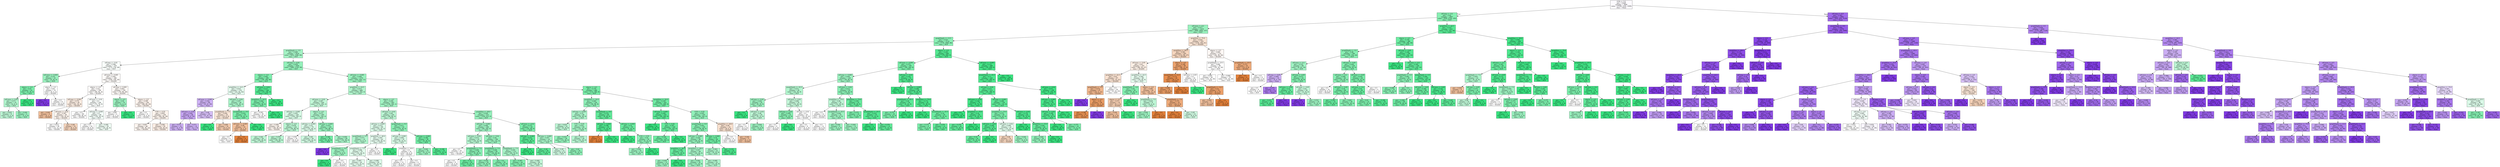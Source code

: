 digraph Tree {
node [shape=box, style="filled", color="black"] ;
0 [label="CCR <= 5.5\ngini = 0.628\nsamples = 7849\nvalue = [1358, 3182, 3309]\nclass = None", fillcolor="#fcfafe"] ;
1 [label="sdComp <= 0.2\ngini = 0.44\nsamples = 3867\nvalue = [956, 2726, 185]\nclass = DCP", fillcolor="#87efb2"] ;
0 -> 1 [labeldistance=2.5, labelangle=45, headlabel="True"] ;
2 [label="sdComm <= 0.2\ngini = 0.477\nsamples = 3035\nvalue = [884, 2004, 147]\nclass = DCP", fillcolor="#98f1bd"] ;
1 -> 2 ;
3 [label="graphDepth <= 13.5\ngini = 0.437\nsamples = 2716\nvalue = [730, 1900, 86]\nclass = DCP", fillcolor="#8af0b5"] ;
2 -> 3 ;
4 [label="graphDepth <= 3.5\ngini = 0.489\nsamples = 2034\nvalue = [652, 1296, 86]\nclass = DCP", fillcolor="#a3f3c4"] ;
3 -> 4 ;
5 [label="sdComp <= 0.02\ngini = 0.566\nsamples = 378\nvalue = [172, 178, 28]\nclass = DCP", fillcolor="#f9fefb"] ;
4 -> 5 ;
6 [label="sdComm <= 0.065\ngini = 0.531\nsamples = 32\nvalue = [8, 20, 4]\nclass = DCP", fillcolor="#9cf2c0"] ;
5 -> 6 ;
7 [label="nbproc <= 4.5\ngini = 0.43\nsamples = 22\nvalue = [4, 16, 2]\nclass = DCP", fillcolor="#7beeab"] ;
6 -> 7 ;
8 [label="sdComm <= 0.02\ngini = 0.571\nsamples = 14\nvalue = [4, 8, 2]\nclass = DCP", fillcolor="#b0f5cd"] ;
7 -> 8 ;
9 [label="gini = 0.625\nsamples = 8\nvalue = [2, 4, 2]\nclass = DCP", fillcolor="#bdf6d5"] ;
8 -> 9 ;
10 [label="gini = 0.444\nsamples = 6\nvalue = [2, 4, 0]\nclass = DCP", fillcolor="#9cf2c0"] ;
8 -> 10 ;
11 [label="gini = 0.0\nsamples = 8\nvalue = [0, 8, 0]\nclass = DCP", fillcolor="#39e581"] ;
7 -> 11 ;
12 [label="nbproc <= 4.5\ngini = 0.64\nsamples = 10\nvalue = [4, 4, 2]\nclass = DLS/DC", fillcolor="#ffffff"] ;
6 -> 12 ;
13 [label="gini = 0.0\nsamples = 2\nvalue = [0, 0, 2]\nclass = None", fillcolor="#8139e5"] ;
12 -> 13 ;
14 [label="gini = 0.5\nsamples = 8\nvalue = [4, 4, 0]\nclass = DLS/DC", fillcolor="#ffffff"] ;
12 -> 14 ;
15 [label="sdComm <= 0.065\ngini = 0.562\nsamples = 346\nvalue = [164, 158, 24]\nclass = DLS/DC", fillcolor="#fefbf9"] ;
5 -> 15 ;
16 [label="nbproc <= 4.5\ngini = 0.52\nsamples = 190\nvalue = [94, 92, 4]\nclass = DLS/DC", fillcolor="#fefcfb"] ;
15 -> 16 ;
17 [label="sdComp <= 0.065\ngini = 0.574\nsamples = 44\nvalue = [22, 18, 4]\nclass = DLS/DC", fillcolor="#fbece1"] ;
16 -> 17 ;
18 [label="gini = 0.444\nsamples = 6\nvalue = [4, 2, 0]\nclass = DLS/DC", fillcolor="#f2c09c"] ;
17 -> 18 ;
19 [label="sdComm <= 0.02\ngini = 0.587\nsamples = 38\nvalue = [18, 16, 4]\nclass = DLS/DC", fillcolor="#fdf4ed"] ;
17 -> 19 ;
20 [label="gini = 0.612\nsamples = 28\nvalue = [12, 12, 4]\nclass = DLS/DC", fillcolor="#ffffff"] ;
19 -> 20 ;
21 [label="gini = 0.48\nsamples = 10\nvalue = [6, 4, 0]\nclass = DLS/DC", fillcolor="#f6d5bd"] ;
19 -> 21 ;
22 [label="sdComm <= 0.02\ngini = 0.5\nsamples = 146\nvalue = [72, 74, 0]\nclass = DCP", fillcolor="#fafefc"] ;
16 -> 22 ;
23 [label="gini = 0.5\nsamples = 80\nvalue = [40, 40, 0]\nclass = DLS/DC", fillcolor="#ffffff"] ;
22 -> 23 ;
24 [label="sdComp <= 0.065\ngini = 0.5\nsamples = 66\nvalue = [32, 34, 0]\nclass = DCP", fillcolor="#f3fdf8"] ;
22 -> 24 ;
25 [label="gini = 0.5\nsamples = 16\nvalue = [8, 8, 0]\nclass = DLS/DC", fillcolor="#ffffff"] ;
24 -> 25 ;
26 [label="gini = 0.499\nsamples = 50\nvalue = [24, 26, 0]\nclass = DCP", fillcolor="#f0fdf5"] ;
24 -> 26 ;
27 [label="sdComp <= 0.065\ngini = 0.603\nsamples = 156\nvalue = [70, 66, 20]\nclass = DLS/DC", fillcolor="#fef9f6"] ;
15 -> 27 ;
28 [label="nbproc <= 4.5\ngini = 0.56\nsamples = 10\nvalue = [2, 6, 2]\nclass = DCP", fillcolor="#9cf2c0"] ;
27 -> 28 ;
29 [label="gini = 0.667\nsamples = 6\nvalue = [2, 2, 2]\nclass = DLS/DC", fillcolor="#ffffff"] ;
28 -> 29 ;
30 [label="gini = 0.0\nsamples = 4\nvalue = [0, 4, 0]\nclass = DCP", fillcolor="#39e581"] ;
28 -> 30 ;
31 [label="nbproc <= 4.5\ngini = 0.599\nsamples = 146\nvalue = [68, 60, 18]\nclass = DLS/DC", fillcolor="#fdf3ed"] ;
27 -> 31 ;
32 [label="gini = 0.5\nsamples = 8\nvalue = [4, 4, 0]\nclass = DLS/DC", fillcolor="#ffffff"] ;
31 -> 32 ;
33 [label="CCR <= 0.55\ngini = 0.603\nsamples = 138\nvalue = [64, 56, 18]\nclass = DLS/DC", fillcolor="#fcf3ec"] ;
31 -> 33 ;
34 [label="gini = 0.607\nsamples = 88\nvalue = [40, 36, 12]\nclass = DLS/DC", fillcolor="#fdf5f0"] ;
33 -> 34 ;
35 [label="gini = 0.595\nsamples = 50\nvalue = [24, 20, 6]\nclass = DLS/DC", fillcolor="#fceee5"] ;
33 -> 35 ;
36 [label="sdComp <= 0.02\ngini = 0.459\nsamples = 1656\nvalue = [480, 1118, 58]\nclass = DCP", fillcolor="#94f1bb"] ;
4 -> 36 ;
37 [label="nbproc <= 4.5\ngini = 0.462\nsamples = 282\nvalue = [38, 198, 46]\nclass = DCP", fillcolor="#7feeae"] ;
36 -> 37 ;
38 [label="graphSize <= 22.5\ngini = 0.632\nsamples = 116\nvalue = [22, 52, 42]\nclass = DCP", fillcolor="#e4fbee"] ;
37 -> 38 ;
39 [label="sdComm <= 0.065\ngini = 0.542\nsamples = 68\nvalue = [6, 22, 40]\nclass = None", fillcolor="#ceb2f5"] ;
38 -> 39 ;
40 [label="sdComm <= 0.02\ngini = 0.582\nsamples = 28\nvalue = [6, 6, 16]\nclass = None", fillcolor="#c6a5f3"] ;
39 -> 40 ;
41 [label="gini = 0.571\nsamples = 14\nvalue = [2, 4, 8]\nclass = None", fillcolor="#cdb0f5"] ;
40 -> 41 ;
42 [label="gini = 0.571\nsamples = 14\nvalue = [4, 2, 8]\nclass = None", fillcolor="#cdb0f5"] ;
40 -> 42 ;
43 [label="gini = 0.48\nsamples = 40\nvalue = [0, 16, 24]\nclass = None", fillcolor="#d5bdf6"] ;
39 -> 43 ;
44 [label="sdComm <= 0.02\ngini = 0.497\nsamples = 48\nvalue = [16, 30, 2]\nclass = DCP", fillcolor="#a8f4c8"] ;
38 -> 44 ;
45 [label="graphDepth <= 7.5\ngini = 0.494\nsamples = 18\nvalue = [10, 8, 0]\nclass = DLS/DC", fillcolor="#fae6d7"] ;
44 -> 45 ;
46 [label="gini = 0.0\nsamples = 2\nvalue = [0, 2, 0]\nclass = DCP", fillcolor="#39e581"] ;
45 -> 46 ;
47 [label="gini = 0.469\nsamples = 16\nvalue = [10, 6, 0]\nclass = DLS/DC", fillcolor="#f5cdb0"] ;
45 -> 47 ;
48 [label="graphDepth <= 9.0\ngini = 0.418\nsamples = 30\nvalue = [6, 22, 2]\nclass = DCP", fillcolor="#7beeab"] ;
44 -> 48 ;
49 [label="sdComm <= 0.065\ngini = 0.56\nsamples = 10\nvalue = [6, 2, 2]\nclass = DLS/DC", fillcolor="#f2c09c"] ;
48 -> 49 ;
50 [label="gini = 0.5\nsamples = 4\nvalue = [0, 2, 2]\nclass = DCP", fillcolor="#ffffff"] ;
49 -> 50 ;
51 [label="gini = 0.0\nsamples = 6\nvalue = [6, 0, 0]\nclass = DLS/DC", fillcolor="#e58139"] ;
49 -> 51 ;
52 [label="gini = 0.0\nsamples = 20\nvalue = [0, 20, 0]\nclass = DCP", fillcolor="#39e581"] ;
48 -> 52 ;
53 [label="sdComm <= 0.02\ngini = 0.217\nsamples = 166\nvalue = [16, 146, 4]\nclass = DCP", fillcolor="#53e892"] ;
37 -> 53 ;
54 [label="graphSize <= 22.5\ngini = 0.402\nsamples = 78\nvalue = [16, 58, 4]\nclass = DCP", fillcolor="#79edaa"] ;
53 -> 54 ;
55 [label="gini = 0.593\nsamples = 36\nvalue = [16, 16, 4]\nclass = DLS/DC", fillcolor="#ffffff"] ;
54 -> 55 ;
56 [label="gini = 0.0\nsamples = 42\nvalue = [0, 42, 0]\nclass = DCP", fillcolor="#39e581"] ;
54 -> 56 ;
57 [label="gini = 0.0\nsamples = 88\nvalue = [0, 88, 0]\nclass = DCP", fillcolor="#39e581"] ;
53 -> 57 ;
58 [label="sdComm <= 0.065\ngini = 0.448\nsamples = 1374\nvalue = [442, 920, 12]\nclass = DCP", fillcolor="#99f2be"] ;
36 -> 58 ;
59 [label="graphSize <= 22.5\ngini = 0.473\nsamples = 888\nvalue = [330, 554, 4]\nclass = DCP", fillcolor="#b0f5cc"] ;
58 -> 59 ;
60 [label="sdComm <= 0.02\ngini = 0.487\nsamples = 426\nvalue = [172, 252, 2]\nclass = DCP", fillcolor="#c1f7d7"] ;
59 -> 60 ;
61 [label="sdComp <= 0.065\ngini = 0.493\nsamples = 226\nvalue = [100, 126, 0]\nclass = DCP", fillcolor="#d6fae5"] ;
60 -> 61 ;
62 [label="gini = 0.499\nsamples = 84\nvalue = [44, 40, 0]\nclass = DLS/DC", fillcolor="#fdf4ed"] ;
61 -> 62 ;
63 [label="nbproc <= 4.5\ngini = 0.478\nsamples = 142\nvalue = [56, 86, 0]\nclass = DCP", fillcolor="#baf6d3"] ;
61 -> 63 ;
64 [label="gini = 0.48\nsamples = 50\nvalue = [20, 30, 0]\nclass = DCP", fillcolor="#bdf6d5"] ;
63 -> 64 ;
65 [label="gini = 0.476\nsamples = 92\nvalue = [36, 56, 0]\nclass = DCP", fillcolor="#b8f6d2"] ;
63 -> 65 ;
66 [label="nbproc <= 4.5\ngini = 0.473\nsamples = 200\nvalue = [72, 126, 2]\nclass = DCP", fillcolor="#abf4ca"] ;
60 -> 66 ;
67 [label="sdComp <= 0.065\ngini = 0.52\nsamples = 74\nvalue = [32, 40, 2]\nclass = DCP", fillcolor="#d9fae7"] ;
66 -> 67 ;
68 [label="gini = 0.593\nsamples = 18\nvalue = [8, 8, 2]\nclass = DLS/DC", fillcolor="#ffffff"] ;
67 -> 68 ;
69 [label="gini = 0.49\nsamples = 56\nvalue = [24, 32, 0]\nclass = DCP", fillcolor="#cef8e0"] ;
67 -> 69 ;
70 [label="sdComp <= 0.065\ngini = 0.433\nsamples = 126\nvalue = [40, 86, 0]\nclass = DCP", fillcolor="#95f1bc"] ;
66 -> 70 ;
71 [label="gini = 0.346\nsamples = 36\nvalue = [8, 28, 0]\nclass = DCP", fillcolor="#72eca5"] ;
70 -> 71 ;
72 [label="gini = 0.458\nsamples = 90\nvalue = [32, 58, 0]\nclass = DCP", fillcolor="#a6f3c7"] ;
70 -> 72 ;
73 [label="nbproc <= 4.5\ngini = 0.456\nsamples = 462\nvalue = [158, 302, 2]\nclass = DCP", fillcolor="#a1f3c3"] ;
59 -> 73 ;
74 [label="sdComm <= 0.02\ngini = 0.49\nsamples = 150\nvalue = [58, 90, 2]\nclass = DCP", fillcolor="#baf6d3"] ;
73 -> 74 ;
75 [label="sdComp <= 0.065\ngini = 0.515\nsamples = 96\nvalue = [42, 52, 2]\nclass = DCP", fillcolor="#dafae8"] ;
74 -> 75 ;
76 [label="graphDepth <= 6.5\ngini = 0.571\nsamples = 14\nvalue = [4, 8, 2]\nclass = DCP", fillcolor="#b0f5cd"] ;
75 -> 76 ;
77 [label="gini = 0.0\nsamples = 2\nvalue = [0, 0, 2]\nclass = None", fillcolor="#8139e5"] ;
76 -> 77 ;
78 [label="graphDepth <= 9.0\ngini = 0.444\nsamples = 12\nvalue = [4, 8, 0]\nclass = DCP", fillcolor="#9cf2c0"] ;
76 -> 78 ;
79 [label="gini = 0.0\nsamples = 4\nvalue = [0, 4, 0]\nclass = DCP", fillcolor="#39e581"] ;
78 -> 79 ;
80 [label="gini = 0.5\nsamples = 8\nvalue = [4, 4, 0]\nclass = DLS/DC", fillcolor="#ffffff"] ;
78 -> 80 ;
81 [label="graphSize <= 40.0\ngini = 0.497\nsamples = 82\nvalue = [38, 44, 0]\nclass = DCP", fillcolor="#e4fbee"] ;
75 -> 81 ;
82 [label="graphDepth <= 7.5\ngini = 0.496\nsamples = 70\nvalue = [32, 38, 0]\nclass = DCP", fillcolor="#e0fbeb"] ;
81 -> 82 ;
83 [label="gini = 0.497\nsamples = 26\nvalue = [12, 14, 0]\nclass = DCP", fillcolor="#e3fbed"] ;
82 -> 83 ;
84 [label="gini = 0.496\nsamples = 44\nvalue = [20, 24, 0]\nclass = DCP", fillcolor="#defbea"] ;
82 -> 84 ;
85 [label="gini = 0.5\nsamples = 12\nvalue = [6, 6, 0]\nclass = DLS/DC", fillcolor="#ffffff"] ;
81 -> 85 ;
86 [label="graphDepth <= 9.0\ngini = 0.417\nsamples = 54\nvalue = [16, 38, 0]\nclass = DCP", fillcolor="#8cf0b6"] ;
74 -> 86 ;
87 [label="sdComp <= 0.065\ngini = 0.494\nsamples = 18\nvalue = [8, 10, 0]\nclass = DCP", fillcolor="#d7fae6"] ;
86 -> 87 ;
88 [label="gini = 0.0\nsamples = 2\nvalue = [0, 2, 0]\nclass = DCP", fillcolor="#39e581"] ;
87 -> 88 ;
89 [label="graphSize <= 40.0\ngini = 0.5\nsamples = 16\nvalue = [8, 8, 0]\nclass = DLS/DC", fillcolor="#ffffff"] ;
87 -> 89 ;
90 [label="gini = 0.5\nsamples = 12\nvalue = [6, 6, 0]\nclass = DLS/DC", fillcolor="#ffffff"] ;
89 -> 90 ;
91 [label="gini = 0.5\nsamples = 4\nvalue = [2, 2, 0]\nclass = DLS/DC", fillcolor="#ffffff"] ;
89 -> 91 ;
92 [label="sdComp <= 0.065\ngini = 0.346\nsamples = 36\nvalue = [8, 28, 0]\nclass = DCP", fillcolor="#72eca5"] ;
86 -> 92 ;
93 [label="gini = 0.444\nsamples = 18\nvalue = [6, 12, 0]\nclass = DCP", fillcolor="#9cf2c0"] ;
92 -> 93 ;
94 [label="gini = 0.198\nsamples = 18\nvalue = [2, 16, 0]\nclass = DCP", fillcolor="#52e891"] ;
92 -> 94 ;
95 [label="graphSize <= 40.0\ngini = 0.436\nsamples = 312\nvalue = [100, 212, 0]\nclass = DCP", fillcolor="#96f1bc"] ;
73 -> 95 ;
96 [label="sdComp <= 0.065\ngini = 0.448\nsamples = 248\nvalue = [84, 164, 0]\nclass = DCP", fillcolor="#9ef2c2"] ;
95 -> 96 ;
97 [label="sdComm <= 0.02\ngini = 0.473\nsamples = 52\nvalue = [20, 32, 0]\nclass = DCP", fillcolor="#b5f5d0"] ;
96 -> 97 ;
98 [label="gini = 0.5\nsamples = 24\nvalue = [12, 12, 0]\nclass = DLS/DC", fillcolor="#ffffff"] ;
97 -> 98 ;
99 [label="graphDepth <= 7.5\ngini = 0.408\nsamples = 28\nvalue = [8, 20, 0]\nclass = DCP", fillcolor="#88efb3"] ;
97 -> 99 ;
100 [label="gini = 0.5\nsamples = 8\nvalue = [4, 4, 0]\nclass = DLS/DC", fillcolor="#ffffff"] ;
99 -> 100 ;
101 [label="gini = 0.32\nsamples = 20\nvalue = [4, 16, 0]\nclass = DCP", fillcolor="#6aeca0"] ;
99 -> 101 ;
102 [label="sdComm <= 0.02\ngini = 0.44\nsamples = 196\nvalue = [64, 132, 0]\nclass = DCP", fillcolor="#99f2be"] ;
96 -> 102 ;
103 [label="graphDepth <= 7.5\ngini = 0.408\nsamples = 84\nvalue = [24, 60, 0]\nclass = DCP", fillcolor="#88efb3"] ;
102 -> 103 ;
104 [label="gini = 0.426\nsamples = 26\nvalue = [8, 18, 0]\nclass = DCP", fillcolor="#91f1b9"] ;
103 -> 104 ;
105 [label="gini = 0.4\nsamples = 58\nvalue = [16, 42, 0]\nclass = DCP", fillcolor="#84efb1"] ;
103 -> 105 ;
106 [label="graphDepth <= 7.5\ngini = 0.459\nsamples = 112\nvalue = [40, 72, 0]\nclass = DCP", fillcolor="#a7f3c7"] ;
102 -> 106 ;
107 [label="gini = 0.397\nsamples = 44\nvalue = [12, 32, 0]\nclass = DCP", fillcolor="#83efb0"] ;
106 -> 107 ;
108 [label="gini = 0.484\nsamples = 68\nvalue = [28, 40, 0]\nclass = DCP", fillcolor="#c4f7d9"] ;
106 -> 108 ;
109 [label="sdComm <= 0.02\ngini = 0.375\nsamples = 64\nvalue = [16, 48, 0]\nclass = DCP", fillcolor="#7beeab"] ;
95 -> 109 ;
110 [label="sdComp <= 0.065\ngini = 0.231\nsamples = 30\nvalue = [4, 26, 0]\nclass = DCP", fillcolor="#57e994"] ;
109 -> 110 ;
111 [label="gini = 0.0\nsamples = 4\nvalue = [0, 4, 0]\nclass = DCP", fillcolor="#39e581"] ;
110 -> 111 ;
112 [label="gini = 0.26\nsamples = 26\nvalue = [4, 22, 0]\nclass = DCP", fillcolor="#5dea98"] ;
110 -> 112 ;
113 [label="sdComp <= 0.065\ngini = 0.457\nsamples = 34\nvalue = [12, 22, 0]\nclass = DCP", fillcolor="#a5f3c6"] ;
109 -> 113 ;
114 [label="gini = 0.49\nsamples = 14\nvalue = [6, 8, 0]\nclass = DCP", fillcolor="#cef8e0"] ;
113 -> 114 ;
115 [label="gini = 0.42\nsamples = 20\nvalue = [6, 14, 0]\nclass = DCP", fillcolor="#8ef0b7"] ;
113 -> 115 ;
116 [label="nbproc <= 4.5\ngini = 0.379\nsamples = 486\nvalue = [112, 366, 8]\nclass = DCP", fillcolor="#79eda9"] ;
58 -> 116 ;
117 [label="graphSize <= 22.5\ngini = 0.464\nsamples = 144\nvalue = [38, 98, 8]\nclass = DCP", fillcolor="#8ff0b8"] ;
116 -> 117 ;
118 [label="sdComp <= 0.065\ngini = 0.53\nsamples = 96\nvalue = [30, 58, 8]\nclass = DCP", fillcolor="#abf4ca"] ;
117 -> 118 ;
119 [label="gini = 0.625\nsamples = 32\nvalue = [8, 16, 8]\nclass = DCP", fillcolor="#bdf6d5"] ;
118 -> 119 ;
120 [label="CCR <= 0.55\ngini = 0.451\nsamples = 64\nvalue = [22, 42, 0]\nclass = DCP", fillcolor="#a1f3c3"] ;
118 -> 120 ;
121 [label="gini = 0.432\nsamples = 38\nvalue = [12, 26, 0]\nclass = DCP", fillcolor="#94f1bb"] ;
120 -> 121 ;
122 [label="gini = 0.473\nsamples = 26\nvalue = [10, 16, 0]\nclass = DCP", fillcolor="#b5f5d0"] ;
120 -> 122 ;
123 [label="graphDepth <= 9.0\ngini = 0.278\nsamples = 48\nvalue = [8, 40, 0]\nclass = DCP", fillcolor="#61ea9a"] ;
117 -> 123 ;
124 [label="sdComp <= 0.065\ngini = 0.198\nsamples = 18\nvalue = [2, 16, 0]\nclass = DCP", fillcolor="#52e891"] ;
123 -> 124 ;
125 [label="gini = 0.0\nsamples = 2\nvalue = [2, 0, 0]\nclass = DLS/DC", fillcolor="#e58139"] ;
124 -> 125 ;
126 [label="gini = 0.0\nsamples = 16\nvalue = [0, 16, 0]\nclass = DCP", fillcolor="#39e581"] ;
124 -> 126 ;
127 [label="sdComp <= 0.065\ngini = 0.32\nsamples = 30\nvalue = [6, 24, 0]\nclass = DCP", fillcolor="#6aeca0"] ;
123 -> 127 ;
128 [label="gini = 0.0\nsamples = 10\nvalue = [0, 10, 0]\nclass = DCP", fillcolor="#39e581"] ;
127 -> 128 ;
129 [label="CCR <= 0.55\ngini = 0.42\nsamples = 20\nvalue = [6, 14, 0]\nclass = DCP", fillcolor="#8ef0b7"] ;
127 -> 129 ;
130 [label="gini = 0.444\nsamples = 18\nvalue = [6, 12, 0]\nclass = DCP", fillcolor="#9cf2c0"] ;
129 -> 130 ;
131 [label="gini = 0.0\nsamples = 2\nvalue = [0, 2, 0]\nclass = DCP", fillcolor="#39e581"] ;
129 -> 131 ;
132 [label="graphSize <= 22.5\ngini = 0.339\nsamples = 342\nvalue = [74, 268, 0]\nclass = DCP", fillcolor="#70eca4"] ;
116 -> 132 ;
133 [label="sdComp <= 0.065\ngini = 0.249\nsamples = 192\nvalue = [28, 164, 0]\nclass = DCP", fillcolor="#5be997"] ;
132 -> 133 ;
134 [label="gini = 0.0\nsamples = 44\nvalue = [0, 44, 0]\nclass = DCP", fillcolor="#39e581"] ;
133 -> 134 ;
135 [label="CCR <= 0.55\ngini = 0.307\nsamples = 148\nvalue = [28, 120, 0]\nclass = DCP", fillcolor="#67eb9e"] ;
133 -> 135 ;
136 [label="gini = 0.334\nsamples = 132\nvalue = [28, 104, 0]\nclass = DCP", fillcolor="#6eeca3"] ;
135 -> 136 ;
137 [label="gini = 0.0\nsamples = 16\nvalue = [0, 16, 0]\nclass = DCP", fillcolor="#39e581"] ;
135 -> 137 ;
138 [label="CCR <= 0.55\ngini = 0.425\nsamples = 150\nvalue = [46, 104, 0]\nclass = DCP", fillcolor="#91f0b9"] ;
132 -> 138 ;
139 [label="graphDepth <= 9.0\ngini = 0.403\nsamples = 136\nvalue = [38, 98, 0]\nclass = DCP", fillcolor="#86efb2"] ;
138 -> 139 ;
140 [label="sdComp <= 0.065\ngini = 0.429\nsamples = 90\nvalue = [28, 62, 0]\nclass = DCP", fillcolor="#92f1ba"] ;
139 -> 140 ;
141 [label="graphSize <= 40.0\ngini = 0.298\nsamples = 22\nvalue = [4, 18, 0]\nclass = DCP", fillcolor="#65eb9d"] ;
140 -> 141 ;
142 [label="gini = 0.444\nsamples = 12\nvalue = [4, 8, 0]\nclass = DCP", fillcolor="#9cf2c0"] ;
141 -> 142 ;
143 [label="gini = 0.0\nsamples = 10\nvalue = [0, 10, 0]\nclass = DCP", fillcolor="#39e581"] ;
141 -> 143 ;
144 [label="graphSize <= 40.0\ngini = 0.457\nsamples = 68\nvalue = [24, 44, 0]\nclass = DCP", fillcolor="#a5f3c6"] ;
140 -> 144 ;
145 [label="gini = 0.444\nsamples = 36\nvalue = [12, 24, 0]\nclass = DCP", fillcolor="#9cf2c0"] ;
144 -> 145 ;
146 [label="gini = 0.469\nsamples = 32\nvalue = [12, 20, 0]\nclass = DCP", fillcolor="#b0f5cd"] ;
144 -> 146 ;
147 [label="sdComp <= 0.065\ngini = 0.34\nsamples = 46\nvalue = [10, 36, 0]\nclass = DCP", fillcolor="#70eca4"] ;
139 -> 147 ;
148 [label="gini = 0.463\nsamples = 22\nvalue = [8, 14, 0]\nclass = DCP", fillcolor="#aaf4c9"] ;
147 -> 148 ;
149 [label="gini = 0.153\nsamples = 24\nvalue = [2, 22, 0]\nclass = DCP", fillcolor="#4be78c"] ;
147 -> 149 ;
150 [label="graphSize <= 40.0\ngini = 0.49\nsamples = 14\nvalue = [8, 6, 0]\nclass = DLS/DC", fillcolor="#f8e0ce"] ;
138 -> 150 ;
151 [label="gini = 0.5\nsamples = 8\nvalue = [4, 4, 0]\nclass = DLS/DC", fillcolor="#ffffff"] ;
150 -> 151 ;
152 [label="gini = 0.444\nsamples = 6\nvalue = [4, 2, 0]\nclass = DLS/DC", fillcolor="#f2c09c"] ;
150 -> 152 ;
153 [label="nbproc <= 4.5\ngini = 0.203\nsamples = 682\nvalue = [78, 604, 0]\nclass = DCP", fillcolor="#53e891"] ;
3 -> 153 ;
154 [label="sdComm <= 0.065\ngini = 0.372\nsamples = 194\nvalue = [48, 146, 0]\nclass = DCP", fillcolor="#7aeeaa"] ;
153 -> 154 ;
155 [label="sdComp <= 0.065\ngini = 0.444\nsamples = 120\nvalue = [40, 80, 0]\nclass = DCP", fillcolor="#9cf2c0"] ;
154 -> 155 ;
156 [label="graphDepth <= 25.5\ngini = 0.471\nsamples = 58\nvalue = [22, 36, 0]\nclass = DCP", fillcolor="#b2f5ce"] ;
155 -> 156 ;
157 [label="sdComp <= 0.02\ngini = 0.444\nsamples = 24\nvalue = [8, 16, 0]\nclass = DCP", fillcolor="#9cf2c0"] ;
156 -> 157 ;
158 [label="gini = 0.0\nsamples = 4\nvalue = [0, 4, 0]\nclass = DCP", fillcolor="#39e581"] ;
157 -> 158 ;
159 [label="sdComm <= 0.02\ngini = 0.48\nsamples = 20\nvalue = [8, 12, 0]\nclass = DCP", fillcolor="#bdf6d5"] ;
157 -> 159 ;
160 [label="gini = 0.5\nsamples = 8\nvalue = [4, 4, 0]\nclass = DLS/DC", fillcolor="#ffffff"] ;
159 -> 160 ;
161 [label="gini = 0.444\nsamples = 12\nvalue = [4, 8, 0]\nclass = DCP", fillcolor="#9cf2c0"] ;
159 -> 161 ;
162 [label="sdComm <= 0.02\ngini = 0.484\nsamples = 34\nvalue = [14, 20, 0]\nclass = DCP", fillcolor="#c4f7d9"] ;
156 -> 162 ;
163 [label="sdComp <= 0.02\ngini = 0.408\nsamples = 14\nvalue = [4, 10, 0]\nclass = DCP", fillcolor="#88efb3"] ;
162 -> 163 ;
164 [label="gini = 0.5\nsamples = 8\nvalue = [4, 4, 0]\nclass = DLS/DC", fillcolor="#ffffff"] ;
163 -> 164 ;
165 [label="gini = 0.0\nsamples = 6\nvalue = [0, 6, 0]\nclass = DCP", fillcolor="#39e581"] ;
163 -> 165 ;
166 [label="sdComp <= 0.02\ngini = 0.5\nsamples = 20\nvalue = [10, 10, 0]\nclass = DLS/DC", fillcolor="#ffffff"] ;
162 -> 166 ;
167 [label="gini = 0.5\nsamples = 8\nvalue = [4, 4, 0]\nclass = DLS/DC", fillcolor="#ffffff"] ;
166 -> 167 ;
168 [label="gini = 0.5\nsamples = 12\nvalue = [6, 6, 0]\nclass = DLS/DC", fillcolor="#ffffff"] ;
166 -> 168 ;
169 [label="sdComm <= 0.02\ngini = 0.412\nsamples = 62\nvalue = [18, 44, 0]\nclass = DCP", fillcolor="#8af0b5"] ;
155 -> 169 ;
170 [label="graphSize <= 75.0\ngini = 0.48\nsamples = 30\nvalue = [12, 18, 0]\nclass = DCP", fillcolor="#bdf6d5"] ;
169 -> 170 ;
171 [label="gini = 0.5\nsamples = 12\nvalue = [6, 6, 0]\nclass = DLS/DC", fillcolor="#ffffff"] ;
170 -> 171 ;
172 [label="graphDepth <= 25.5\ngini = 0.444\nsamples = 18\nvalue = [6, 12, 0]\nclass = DCP", fillcolor="#9cf2c0"] ;
170 -> 172 ;
173 [label="gini = 0.444\nsamples = 6\nvalue = [2, 4, 0]\nclass = DCP", fillcolor="#9cf2c0"] ;
172 -> 173 ;
174 [label="gini = 0.444\nsamples = 12\nvalue = [4, 8, 0]\nclass = DCP", fillcolor="#9cf2c0"] ;
172 -> 174 ;
175 [label="graphSize <= 75.0\ngini = 0.305\nsamples = 32\nvalue = [6, 26, 0]\nclass = DCP", fillcolor="#67eb9e"] ;
169 -> 175 ;
176 [label="gini = 0.375\nsamples = 16\nvalue = [4, 12, 0]\nclass = DCP", fillcolor="#7beeab"] ;
175 -> 176 ;
177 [label="graphDepth <= 25.5\ngini = 0.219\nsamples = 16\nvalue = [2, 14, 0]\nclass = DCP", fillcolor="#55e993"] ;
175 -> 177 ;
178 [label="gini = 0.0\nsamples = 4\nvalue = [0, 4, 0]\nclass = DCP", fillcolor="#39e581"] ;
177 -> 178 ;
179 [label="gini = 0.278\nsamples = 12\nvalue = [2, 10, 0]\nclass = DCP", fillcolor="#61ea9a"] ;
177 -> 179 ;
180 [label="sdComp <= 0.02\ngini = 0.193\nsamples = 74\nvalue = [8, 66, 0]\nclass = DCP", fillcolor="#51e890"] ;
154 -> 180 ;
181 [label="gini = 0.0\nsamples = 6\nvalue = [0, 6, 0]\nclass = DCP", fillcolor="#39e581"] ;
180 -> 181 ;
182 [label="sdComp <= 0.065\ngini = 0.208\nsamples = 68\nvalue = [8, 60, 0]\nclass = DCP", fillcolor="#53e892"] ;
180 -> 182 ;
183 [label="graphDepth <= 25.5\ngini = 0.26\nsamples = 26\nvalue = [4, 22, 0]\nclass = DCP", fillcolor="#5dea98"] ;
182 -> 183 ;
184 [label="gini = 0.375\nsamples = 16\nvalue = [4, 12, 0]\nclass = DCP", fillcolor="#7beeab"] ;
183 -> 184 ;
185 [label="gini = 0.0\nsamples = 10\nvalue = [0, 10, 0]\nclass = DCP", fillcolor="#39e581"] ;
183 -> 185 ;
186 [label="graphSize <= 75.0\ngini = 0.172\nsamples = 42\nvalue = [4, 38, 0]\nclass = DCP", fillcolor="#4ee88e"] ;
182 -> 186 ;
187 [label="gini = 0.0\nsamples = 22\nvalue = [0, 22, 0]\nclass = DCP", fillcolor="#39e581"] ;
186 -> 187 ;
188 [label="graphDepth <= 25.5\ngini = 0.32\nsamples = 20\nvalue = [4, 16, 0]\nclass = DCP", fillcolor="#6aeca0"] ;
186 -> 188 ;
189 [label="gini = 0.375\nsamples = 8\nvalue = [2, 6, 0]\nclass = DCP", fillcolor="#7beeab"] ;
188 -> 189 ;
190 [label="gini = 0.278\nsamples = 12\nvalue = [2, 10, 0]\nclass = DCP", fillcolor="#61ea9a"] ;
188 -> 190 ;
191 [label="sdComm <= 0.065\ngini = 0.115\nsamples = 488\nvalue = [30, 458, 0]\nclass = DCP", fillcolor="#46e789"] ;
153 -> 191 ;
192 [label="graphDepth <= 25.5\ngini = 0.17\nsamples = 320\nvalue = [30, 290, 0]\nclass = DCP", fillcolor="#4de88e"] ;
191 -> 192 ;
193 [label="sdComp <= 0.02\ngini = 0.215\nsamples = 212\nvalue = [26, 186, 0]\nclass = DCP", fillcolor="#55e993"] ;
192 -> 193 ;
194 [label="sdComm <= 0.02\ngini = 0.102\nsamples = 74\nvalue = [4, 70, 0]\nclass = DCP", fillcolor="#44e688"] ;
193 -> 194 ;
195 [label="gini = 0.0\nsamples = 34\nvalue = [0, 34, 0]\nclass = DCP", fillcolor="#39e581"] ;
194 -> 195 ;
196 [label="graphSize <= 75.0\ngini = 0.18\nsamples = 40\nvalue = [4, 36, 0]\nclass = DCP", fillcolor="#4fe88f"] ;
194 -> 196 ;
197 [label="gini = 0.278\nsamples = 24\nvalue = [4, 20, 0]\nclass = DCP", fillcolor="#61ea9a"] ;
196 -> 197 ;
198 [label="gini = 0.0\nsamples = 16\nvalue = [0, 16, 0]\nclass = DCP", fillcolor="#39e581"] ;
196 -> 198 ;
199 [label="sdComp <= 0.065\ngini = 0.268\nsamples = 138\nvalue = [22, 116, 0]\nclass = DCP", fillcolor="#5fea99"] ;
193 -> 199 ;
200 [label="graphSize <= 75.0\ngini = 0.375\nsamples = 56\nvalue = [14, 42, 0]\nclass = DCP", fillcolor="#7beeab"] ;
199 -> 200 ;
201 [label="sdComm <= 0.02\ngini = 0.208\nsamples = 34\nvalue = [4, 30, 0]\nclass = DCP", fillcolor="#53e892"] ;
200 -> 201 ;
202 [label="gini = 0.32\nsamples = 20\nvalue = [4, 16, 0]\nclass = DCP", fillcolor="#6aeca0"] ;
201 -> 202 ;
203 [label="gini = 0.0\nsamples = 14\nvalue = [0, 14, 0]\nclass = DCP", fillcolor="#39e581"] ;
201 -> 203 ;
204 [label="sdComm <= 0.02\ngini = 0.496\nsamples = 22\nvalue = [10, 12, 0]\nclass = DCP", fillcolor="#defbea"] ;
200 -> 204 ;
205 [label="gini = 0.48\nsamples = 10\nvalue = [6, 4, 0]\nclass = DLS/DC", fillcolor="#f6d5bd"] ;
204 -> 205 ;
206 [label="gini = 0.444\nsamples = 12\nvalue = [4, 8, 0]\nclass = DCP", fillcolor="#9cf2c0"] ;
204 -> 206 ;
207 [label="sdComm <= 0.02\ngini = 0.176\nsamples = 82\nvalue = [8, 74, 0]\nclass = DCP", fillcolor="#4ee88f"] ;
199 -> 207 ;
208 [label="gini = 0.0\nsamples = 36\nvalue = [0, 36, 0]\nclass = DCP", fillcolor="#39e581"] ;
207 -> 208 ;
209 [label="graphSize <= 75.0\ngini = 0.287\nsamples = 46\nvalue = [8, 38, 0]\nclass = DCP", fillcolor="#63ea9c"] ;
207 -> 209 ;
210 [label="gini = 0.426\nsamples = 26\nvalue = [8, 18, 0]\nclass = DCP", fillcolor="#91f1b9"] ;
209 -> 210 ;
211 [label="gini = 0.0\nsamples = 20\nvalue = [0, 20, 0]\nclass = DCP", fillcolor="#39e581"] ;
209 -> 211 ;
212 [label="sdComm <= 0.02\ngini = 0.071\nsamples = 108\nvalue = [4, 104, 0]\nclass = DCP", fillcolor="#41e686"] ;
192 -> 212 ;
213 [label="sdComp <= 0.065\ngini = 0.128\nsamples = 58\nvalue = [4, 54, 0]\nclass = DCP", fillcolor="#48e78a"] ;
212 -> 213 ;
214 [label="sdComp <= 0.02\ngini = 0.198\nsamples = 36\nvalue = [4, 32, 0]\nclass = DCP", fillcolor="#52e891"] ;
213 -> 214 ;
215 [label="gini = 0.0\nsamples = 20\nvalue = [0, 20, 0]\nclass = DCP", fillcolor="#39e581"] ;
214 -> 215 ;
216 [label="gini = 0.375\nsamples = 16\nvalue = [4, 12, 0]\nclass = DCP", fillcolor="#7beeab"] ;
214 -> 216 ;
217 [label="gini = 0.0\nsamples = 22\nvalue = [0, 22, 0]\nclass = DCP", fillcolor="#39e581"] ;
213 -> 217 ;
218 [label="gini = 0.0\nsamples = 50\nvalue = [0, 50, 0]\nclass = DCP", fillcolor="#39e581"] ;
212 -> 218 ;
219 [label="gini = 0.0\nsamples = 168\nvalue = [0, 168, 0]\nclass = DCP", fillcolor="#39e581"] ;
191 -> 219 ;
220 [label="graphSize <= 75.0\ngini = 0.624\nsamples = 319\nvalue = [154, 104, 61]\nclass = DLS/DC", fillcolor="#f9e2d1"] ;
2 -> 220 ;
221 [label="graphSize <= 40.0\ngini = 0.581\nsamples = 205\nvalue = [112, 66, 27]\nclass = DLS/DC", fillcolor="#f6d5bd"] ;
220 -> 221 ;
222 [label="sdComm <= 0.65\ngini = 0.63\nsamples = 147\nvalue = [66, 54, 27]\nclass = DLS/DC", fillcolor="#fcefe5"] ;
221 -> 222 ;
223 [label="graphSize <= 22.5\ngini = 0.63\nsamples = 67\nvalue = [32, 14, 21]\nclass = DLS/DC", fillcolor="#f9e1d0"] ;
222 -> 223 ;
224 [label="graphDepth <= 3.5\ngini = 0.474\nsamples = 47\nvalue = [32, 4, 11]\nclass = DLS/DC", fillcolor="#f0b68c"] ;
223 -> 224 ;
225 [label="gini = 0.0\nsamples = 7\nvalue = [0, 0, 7]\nclass = None", fillcolor="#8139e5"] ;
224 -> 225 ;
226 [label="nbproc <= 4.5\ngini = 0.34\nsamples = 40\nvalue = [32, 4, 4]\nclass = DLS/DC", fillcolor="#eb9d65"] ;
224 -> 226 ;
227 [label="gini = 0.198\nsamples = 36\nvalue = [32, 4, 0]\nclass = DLS/DC", fillcolor="#e89152"] ;
226 -> 227 ;
228 [label="gini = 0.0\nsamples = 4\nvalue = [0, 0, 4]\nclass = None", fillcolor="#8139e5"] ;
226 -> 228 ;
229 [label="gini = 0.5\nsamples = 20\nvalue = [0, 10, 10]\nclass = DCP", fillcolor="#ffffff"] ;
223 -> 229 ;
230 [label="graphSize <= 22.5\ngini = 0.564\nsamples = 80\nvalue = [34, 40, 6]\nclass = DCP", fillcolor="#e5fcef"] ;
222 -> 230 ;
231 [label="graphDepth <= 3.5\ngini = 0.46\nsamples = 40\nvalue = [8, 28, 4]\nclass = DCP", fillcolor="#83efb0"] ;
230 -> 231 ;
232 [label="nbproc <= 4.5\ngini = 0.571\nsamples = 14\nvalue = [8, 2, 4]\nclass = DLS/DC", fillcolor="#f5cdb0"] ;
231 -> 232 ;
233 [label="gini = 0.444\nsamples = 12\nvalue = [8, 0, 4]\nclass = DLS/DC", fillcolor="#f2c09c"] ;
232 -> 233 ;
234 [label="gini = 0.0\nsamples = 2\nvalue = [0, 2, 0]\nclass = DCP", fillcolor="#39e581"] ;
232 -> 234 ;
235 [label="gini = 0.0\nsamples = 26\nvalue = [0, 26, 0]\nclass = DCP", fillcolor="#39e581"] ;
231 -> 235 ;
236 [label="nbproc <= 4.5\ngini = 0.485\nsamples = 40\nvalue = [26, 12, 2]\nclass = DLS/DC", fillcolor="#f2c09c"] ;
230 -> 236 ;
237 [label="graphDepth <= 7.5\ngini = 0.625\nsamples = 8\nvalue = [2, 4, 2]\nclass = DCP", fillcolor="#bdf6d5"] ;
236 -> 237 ;
238 [label="gini = 0.444\nsamples = 6\nvalue = [0, 4, 2]\nclass = DCP", fillcolor="#9cf2c0"] ;
237 -> 238 ;
239 [label="gini = 0.0\nsamples = 2\nvalue = [2, 0, 0]\nclass = DLS/DC", fillcolor="#e58139"] ;
237 -> 239 ;
240 [label="graphDepth <= 7.5\ngini = 0.375\nsamples = 32\nvalue = [24, 8, 0]\nclass = DLS/DC", fillcolor="#eeab7b"] ;
236 -> 240 ;
241 [label="gini = 0.0\nsamples = 18\nvalue = [18, 0, 0]\nclass = DLS/DC", fillcolor="#e58139"] ;
240 -> 241 ;
242 [label="gini = 0.49\nsamples = 14\nvalue = [6, 8, 0]\nclass = DCP", fillcolor="#cef8e0"] ;
240 -> 242 ;
243 [label="nbproc <= 4.5\ngini = 0.328\nsamples = 58\nvalue = [46, 12, 0]\nclass = DLS/DC", fillcolor="#eca26d"] ;
221 -> 243 ;
244 [label="graphDepth <= 12.5\ngini = 0.172\nsamples = 42\nvalue = [38, 4, 0]\nclass = DLS/DC", fillcolor="#e88e4e"] ;
243 -> 244 ;
245 [label="gini = 0.298\nsamples = 22\nvalue = [18, 4, 0]\nclass = DLS/DC", fillcolor="#eb9d65"] ;
244 -> 245 ;
246 [label="gini = 0.0\nsamples = 20\nvalue = [20, 0, 0]\nclass = DLS/DC", fillcolor="#e58139"] ;
244 -> 246 ;
247 [label="sdComm <= 0.65\ngini = 0.5\nsamples = 16\nvalue = [8, 8, 0]\nclass = DLS/DC", fillcolor="#ffffff"] ;
243 -> 247 ;
248 [label="gini = 0.0\nsamples = 6\nvalue = [0, 6, 0]\nclass = DCP", fillcolor="#39e581"] ;
247 -> 248 ;
249 [label="graphDepth <= 12.5\ngini = 0.32\nsamples = 10\nvalue = [8, 2, 0]\nclass = DLS/DC", fillcolor="#eca06a"] ;
247 -> 249 ;
250 [label="gini = 0.444\nsamples = 6\nvalue = [4, 2, 0]\nclass = DLS/DC", fillcolor="#f2c09c"] ;
249 -> 250 ;
251 [label="gini = 0.0\nsamples = 4\nvalue = [4, 0, 0]\nclass = DLS/DC", fillcolor="#e58139"] ;
249 -> 251 ;
252 [label="nbproc <= 4.5\ngini = 0.664\nsamples = 114\nvalue = [42, 38, 34]\nclass = DLS/DC", fillcolor="#fef8f5"] ;
220 -> 252 ;
253 [label="graphDepth <= 25.5\ngini = 0.666\nsamples = 98\nvalue = [30, 34, 34]\nclass = DCP", fillcolor="#ffffff"] ;
252 -> 253 ;
254 [label="gini = 0.665\nsamples = 46\nvalue = [14, 16, 16]\nclass = DCP", fillcolor="#ffffff"] ;
253 -> 254 ;
255 [label="gini = 0.666\nsamples = 52\nvalue = [16, 18, 18]\nclass = DCP", fillcolor="#ffffff"] ;
253 -> 255 ;
256 [label="graphDepth <= 25.5\ngini = 0.375\nsamples = 16\nvalue = [12, 4, 0]\nclass = DLS/DC", fillcolor="#eeab7b"] ;
252 -> 256 ;
257 [label="gini = 0.0\nsamples = 8\nvalue = [8, 0, 0]\nclass = DLS/DC", fillcolor="#e58139"] ;
256 -> 257 ;
258 [label="gini = 0.5\nsamples = 8\nvalue = [4, 4, 0]\nclass = DLS/DC", fillcolor="#ffffff"] ;
256 -> 258 ;
259 [label="graphSize <= 22.5\ngini = 0.237\nsamples = 832\nvalue = [72, 722, 38]\nclass = DCP", fillcolor="#56e993"] ;
1 -> 259 ;
260 [label="nbproc <= 4.5\ngini = 0.378\nsamples = 386\nvalue = [50, 298, 38]\nclass = DCP", fillcolor="#6deca2"] ;
259 -> 260 ;
261 [label="graphDepth <= 3.5\ngini = 0.48\nsamples = 196\nvalue = [38, 134, 24]\nclass = DCP", fillcolor="#87efb2"] ;
260 -> 261 ;
262 [label="sdComm <= 0.2\ngini = 0.535\nsamples = 68\nvalue = [8, 42, 18]\nclass = DCP", fillcolor="#a0f3c3"] ;
261 -> 262 ;
263 [label="sdComp <= 0.65\ngini = 0.469\nsamples = 16\nvalue = [0, 6, 10]\nclass = None", fillcolor="#cdb0f5"] ;
262 -> 263 ;
264 [label="gini = 0.5\nsamples = 8\nvalue = [0, 4, 4]\nclass = DCP", fillcolor="#ffffff"] ;
263 -> 264 ;
265 [label="gini = 0.375\nsamples = 8\nvalue = [0, 2, 6]\nclass = None", fillcolor="#ab7bee"] ;
263 -> 265 ;
266 [label="sdComp <= 0.65\ngini = 0.473\nsamples = 52\nvalue = [8, 36, 8]\nclass = DCP", fillcolor="#81eeaf"] ;
262 -> 266 ;
267 [label="sdComm <= 0.65\ngini = 0.32\nsamples = 32\nvalue = [4, 26, 2]\nclass = DCP", fillcolor="#63eb9c"] ;
266 -> 267 ;
268 [label="gini = 0.231\nsamples = 30\nvalue = [4, 26, 0]\nclass = DCP", fillcolor="#57e994"] ;
267 -> 268 ;
269 [label="gini = 0.0\nsamples = 2\nvalue = [0, 0, 2]\nclass = None", fillcolor="#8139e5"] ;
267 -> 269 ;
270 [label="sdComm <= 0.65\ngini = 0.62\nsamples = 20\nvalue = [4, 10, 6]\nclass = DCP", fillcolor="#c6f8db"] ;
266 -> 270 ;
271 [label="gini = 0.0\nsamples = 4\nvalue = [0, 0, 4]\nclass = None", fillcolor="#8139e5"] ;
270 -> 271 ;
272 [label="gini = 0.531\nsamples = 16\nvalue = [4, 10, 2]\nclass = DCP", fillcolor="#9cf2c0"] ;
270 -> 272 ;
273 [label="sdComp <= 0.65\ngini = 0.426\nsamples = 128\nvalue = [30, 92, 6]\nclass = DCP", fillcolor="#82efaf"] ;
261 -> 273 ;
274 [label="sdComm <= 0.2\ngini = 0.408\nsamples = 84\nvalue = [24, 60, 0]\nclass = DCP", fillcolor="#88efb3"] ;
273 -> 274 ;
275 [label="gini = 0.5\nsamples = 16\nvalue = [8, 8, 0]\nclass = DLS/DC", fillcolor="#ffffff"] ;
274 -> 275 ;
276 [label="sdComm <= 0.65\ngini = 0.36\nsamples = 68\nvalue = [16, 52, 0]\nclass = DCP", fillcolor="#76eda8"] ;
274 -> 276 ;
277 [label="gini = 0.305\nsamples = 32\nvalue = [6, 26, 0]\nclass = DCP", fillcolor="#67eb9e"] ;
276 -> 277 ;
278 [label="gini = 0.401\nsamples = 36\nvalue = [10, 26, 0]\nclass = DCP", fillcolor="#85efb1"] ;
276 -> 278 ;
279 [label="sdComm <= 0.65\ngini = 0.434\nsamples = 44\nvalue = [6, 32, 6]\nclass = DCP", fillcolor="#78eda9"] ;
273 -> 279 ;
280 [label="sdComm <= 0.2\ngini = 0.34\nsamples = 40\nvalue = [4, 32, 4]\nclass = DCP", fillcolor="#65eb9d"] ;
279 -> 280 ;
281 [label="gini = 0.43\nsamples = 22\nvalue = [2, 16, 4]\nclass = DCP", fillcolor="#7beeab"] ;
280 -> 281 ;
282 [label="gini = 0.198\nsamples = 18\nvalue = [2, 16, 0]\nclass = DCP", fillcolor="#52e891"] ;
280 -> 282 ;
283 [label="gini = 0.5\nsamples = 4\nvalue = [2, 0, 2]\nclass = DLS/DC", fillcolor="#ffffff"] ;
279 -> 283 ;
284 [label="sdComp <= 0.65\ngini = 0.246\nsamples = 190\nvalue = [12, 164, 14]\nclass = DCP", fillcolor="#56e994"] ;
260 -> 284 ;
285 [label="gini = 0.0\nsamples = 44\nvalue = [0, 44, 0]\nclass = DCP", fillcolor="#39e581"] ;
284 -> 285 ;
286 [label="sdComm <= 0.2\ngini = 0.309\nsamples = 146\nvalue = [12, 120, 14]\nclass = DCP", fillcolor="#60ea9a"] ;
284 -> 286 ;
287 [label="graphDepth <= 3.5\ngini = 0.462\nsamples = 26\nvalue = [2, 18, 6]\nclass = DCP", fillcolor="#88efb3"] ;
286 -> 287 ;
288 [label="gini = 0.408\nsamples = 14\nvalue = [0, 10, 4]\nclass = DCP", fillcolor="#88efb3"] ;
287 -> 288 ;
289 [label="gini = 0.5\nsamples = 12\nvalue = [2, 8, 2]\nclass = DCP", fillcolor="#88efb3"] ;
287 -> 289 ;
290 [label="graphDepth <= 3.5\ngini = 0.266\nsamples = 120\nvalue = [10, 102, 8]\nclass = DCP", fillcolor="#59e996"] ;
286 -> 290 ;
291 [label="sdComm <= 0.65\ngini = 0.348\nsamples = 68\nvalue = [6, 54, 8]\nclass = DCP", fillcolor="#67eb9e"] ;
290 -> 291 ;
292 [label="gini = 0.384\nsamples = 60\nvalue = [6, 46, 8]\nclass = DCP", fillcolor="#6eeca3"] ;
291 -> 292 ;
293 [label="gini = 0.0\nsamples = 8\nvalue = [0, 8, 0]\nclass = DCP", fillcolor="#39e581"] ;
291 -> 293 ;
294 [label="sdComm <= 0.65\ngini = 0.142\nsamples = 52\nvalue = [4, 48, 0]\nclass = DCP", fillcolor="#49e78c"] ;
290 -> 294 ;
295 [label="gini = 0.0\nsamples = 24\nvalue = [0, 24, 0]\nclass = DCP", fillcolor="#39e581"] ;
294 -> 295 ;
296 [label="gini = 0.245\nsamples = 28\nvalue = [4, 24, 0]\nclass = DCP", fillcolor="#5ae996"] ;
294 -> 296 ;
297 [label="graphSize <= 40.0\ngini = 0.094\nsamples = 446\nvalue = [22, 424, 0]\nclass = DCP", fillcolor="#43e688"] ;
259 -> 297 ;
298 [label="nbproc <= 4.5\ngini = 0.165\nsamples = 176\nvalue = [16, 160, 0]\nclass = DCP", fillcolor="#4de88e"] ;
297 -> 298 ;
299 [label="sdComm <= 0.2\ngini = 0.305\nsamples = 64\nvalue = [12, 52, 0]\nclass = DCP", fillcolor="#67eb9e"] ;
298 -> 299 ;
300 [label="graphDepth <= 7.5\ngini = 0.463\nsamples = 22\nvalue = [8, 14, 0]\nclass = DCP", fillcolor="#aaf4c9"] ;
299 -> 300 ;
301 [label="gini = 0.444\nsamples = 6\nvalue = [4, 2, 0]\nclass = DLS/DC", fillcolor="#f2c09c"] ;
300 -> 301 ;
302 [label="sdComp <= 0.65\ngini = 0.375\nsamples = 16\nvalue = [4, 12, 0]\nclass = DCP", fillcolor="#7beeab"] ;
300 -> 302 ;
303 [label="gini = 0.48\nsamples = 10\nvalue = [4, 6, 0]\nclass = DCP", fillcolor="#bdf6d5"] ;
302 -> 303 ;
304 [label="gini = 0.0\nsamples = 6\nvalue = [0, 6, 0]\nclass = DCP", fillcolor="#39e581"] ;
302 -> 304 ;
305 [label="sdComm <= 0.65\ngini = 0.172\nsamples = 42\nvalue = [4, 38, 0]\nclass = DCP", fillcolor="#4ee88e"] ;
299 -> 305 ;
306 [label="gini = 0.0\nsamples = 30\nvalue = [0, 30, 0]\nclass = DCP", fillcolor="#39e581"] ;
305 -> 306 ;
307 [label="graphDepth <= 7.5\ngini = 0.444\nsamples = 12\nvalue = [4, 8, 0]\nclass = DCP", fillcolor="#9cf2c0"] ;
305 -> 307 ;
308 [label="gini = 0.5\nsamples = 4\nvalue = [2, 2, 0]\nclass = DLS/DC", fillcolor="#ffffff"] ;
307 -> 308 ;
309 [label="sdComp <= 0.65\ngini = 0.375\nsamples = 8\nvalue = [2, 6, 0]\nclass = DCP", fillcolor="#7beeab"] ;
307 -> 309 ;
310 [label="gini = 0.0\nsamples = 2\nvalue = [0, 2, 0]\nclass = DCP", fillcolor="#39e581"] ;
309 -> 310 ;
311 [label="gini = 0.444\nsamples = 6\nvalue = [2, 4, 0]\nclass = DCP", fillcolor="#9cf2c0"] ;
309 -> 311 ;
312 [label="sdComm <= 0.2\ngini = 0.069\nsamples = 112\nvalue = [4, 108, 0]\nclass = DCP", fillcolor="#40e686"] ;
298 -> 312 ;
313 [label="graphDepth <= 7.5\ngini = 0.165\nsamples = 44\nvalue = [4, 40, 0]\nclass = DCP", fillcolor="#4de88e"] ;
312 -> 313 ;
314 [label="gini = 0.0\nsamples = 16\nvalue = [0, 16, 0]\nclass = DCP", fillcolor="#39e581"] ;
313 -> 314 ;
315 [label="sdComp <= 0.65\ngini = 0.245\nsamples = 28\nvalue = [4, 24, 0]\nclass = DCP", fillcolor="#5ae996"] ;
313 -> 315 ;
316 [label="gini = 0.0\nsamples = 12\nvalue = [0, 12, 0]\nclass = DCP", fillcolor="#39e581"] ;
315 -> 316 ;
317 [label="gini = 0.375\nsamples = 16\nvalue = [4, 12, 0]\nclass = DCP", fillcolor="#7beeab"] ;
315 -> 317 ;
318 [label="gini = 0.0\nsamples = 68\nvalue = [0, 68, 0]\nclass = DCP", fillcolor="#39e581"] ;
312 -> 318 ;
319 [label="graphSize <= 75.0\ngini = 0.043\nsamples = 270\nvalue = [6, 264, 0]\nclass = DCP", fillcolor="#3de684"] ;
297 -> 319 ;
320 [label="gini = 0.0\nsamples = 118\nvalue = [0, 118, 0]\nclass = DCP", fillcolor="#39e581"] ;
319 -> 320 ;
321 [label="graphDepth <= 25.5\ngini = 0.076\nsamples = 152\nvalue = [6, 146, 0]\nclass = DCP", fillcolor="#41e686"] ;
319 -> 321 ;
322 [label="sdComp <= 0.65\ngini = 0.172\nsamples = 42\nvalue = [4, 38, 0]\nclass = DCP", fillcolor="#4ee88e"] ;
321 -> 322 ;
323 [label="sdComm <= 0.55\ngini = 0.375\nsamples = 8\nvalue = [2, 6, 0]\nclass = DCP", fillcolor="#7beeab"] ;
322 -> 323 ;
324 [label="gini = 0.0\nsamples = 4\nvalue = [0, 4, 0]\nclass = DCP", fillcolor="#39e581"] ;
323 -> 324 ;
325 [label="gini = 0.5\nsamples = 4\nvalue = [2, 2, 0]\nclass = DLS/DC", fillcolor="#ffffff"] ;
323 -> 325 ;
326 [label="sdComm <= 0.2\ngini = 0.111\nsamples = 34\nvalue = [2, 32, 0]\nclass = DCP", fillcolor="#45e789"] ;
322 -> 326 ;
327 [label="nbproc <= 4.5\ngini = 0.278\nsamples = 12\nvalue = [2, 10, 0]\nclass = DCP", fillcolor="#61ea9a"] ;
326 -> 327 ;
328 [label="gini = 0.444\nsamples = 6\nvalue = [2, 4, 0]\nclass = DCP", fillcolor="#9cf2c0"] ;
327 -> 328 ;
329 [label="gini = 0.0\nsamples = 6\nvalue = [0, 6, 0]\nclass = DCP", fillcolor="#39e581"] ;
327 -> 329 ;
330 [label="gini = 0.0\nsamples = 22\nvalue = [0, 22, 0]\nclass = DCP", fillcolor="#39e581"] ;
326 -> 330 ;
331 [label="sdComm <= 0.2\ngini = 0.036\nsamples = 110\nvalue = [2, 108, 0]\nclass = DCP", fillcolor="#3de583"] ;
321 -> 331 ;
332 [label="nbproc <= 4.5\ngini = 0.087\nsamples = 44\nvalue = [2, 42, 0]\nclass = DCP", fillcolor="#42e687"] ;
331 -> 332 ;
333 [label="sdComp <= 0.65\ngini = 0.18\nsamples = 20\nvalue = [2, 18, 0]\nclass = DCP", fillcolor="#4fe88f"] ;
332 -> 333 ;
334 [label="gini = 0.0\nsamples = 6\nvalue = [0, 6, 0]\nclass = DCP", fillcolor="#39e581"] ;
333 -> 334 ;
335 [label="gini = 0.245\nsamples = 14\nvalue = [2, 12, 0]\nclass = DCP", fillcolor="#5ae996"] ;
333 -> 335 ;
336 [label="gini = 0.0\nsamples = 24\nvalue = [0, 24, 0]\nclass = DCP", fillcolor="#39e581"] ;
332 -> 336 ;
337 [label="gini = 0.0\nsamples = 66\nvalue = [0, 66, 0]\nclass = DCP", fillcolor="#39e581"] ;
331 -> 337 ;
338 [label="sdComp <= 6.5\ngini = 0.361\nsamples = 3982\nvalue = [402, 456, 3124]\nclass = None", fillcolor="#a069eb"] ;
0 -> 338 [labeldistance=2.5, labelangle=-45, headlabel="False"] ;
339 [label="graphDepth <= 9.0\ngini = 0.282\nsamples = 2378\nvalue = [224, 158, 1996]\nclass = None", fillcolor="#975cea"] ;
338 -> 339 ;
340 [label="nbproc <= 4.5\ngini = 0.116\nsamples = 890\nvalue = [36, 18, 836]\nclass = None", fillcolor="#8946e7"] ;
339 -> 340 ;
341 [label="graphSize <= 40.0\ngini = 0.173\nsamples = 556\nvalue = [36, 16, 504]\nclass = None", fillcolor="#8e4de8"] ;
340 -> 341 ;
342 [label="sdComp <= 2.0\ngini = 0.197\nsamples = 482\nvalue = [36, 16, 430]\nclass = None", fillcolor="#9050e8"] ;
341 -> 342 ;
343 [label="graphSize <= 22.5\ngini = 0.123\nsamples = 182\nvalue = [12, 0, 170]\nclass = None", fillcolor="#8a47e7"] ;
342 -> 343 ;
344 [label="gini = 0.0\nsamples = 100\nvalue = [0, 0, 100]\nclass = None", fillcolor="#8139e5"] ;
343 -> 344 ;
345 [label="sdComm <= 6.5\ngini = 0.25\nsamples = 82\nvalue = [12, 0, 70]\nclass = None", fillcolor="#975be9"] ;
343 -> 345 ;
346 [label="sdComm <= 2.0\ngini = 0.346\nsamples = 54\nvalue = [12, 0, 42]\nclass = None", fillcolor="#a572ec"] ;
345 -> 346 ;
347 [label="gini = 0.0\nsamples = 18\nvalue = [0, 0, 18]\nclass = None", fillcolor="#8139e5"] ;
346 -> 347 ;
348 [label="gini = 0.444\nsamples = 36\nvalue = [12, 0, 24]\nclass = None", fillcolor="#c09cf2"] ;
346 -> 348 ;
349 [label="gini = 0.0\nsamples = 28\nvalue = [0, 0, 28]\nclass = None", fillcolor="#8139e5"] ;
345 -> 349 ;
350 [label="graphSize <= 22.5\ngini = 0.24\nsamples = 300\nvalue = [24, 16, 260]\nclass = None", fillcolor="#9356e9"] ;
342 -> 350 ;
351 [label="sdComm <= 2.0\ngini = 0.272\nsamples = 260\nvalue = [24, 16, 220]\nclass = None", fillcolor="#965be9"] ;
350 -> 351 ;
352 [label="graphDepth <= 3.5\ngini = 0.356\nsamples = 104\nvalue = [10, 12, 82]\nclass = None", fillcolor="#9f68eb"] ;
351 -> 352 ;
353 [label="gini = 0.0\nsamples = 24\nvalue = [0, 0, 24]\nclass = None", fillcolor="#8139e5"] ;
352 -> 353 ;
354 [label="gini = 0.436\nsamples = 80\nvalue = [10, 12, 58]\nclass = None", fillcolor="#aa79ed"] ;
352 -> 354 ;
355 [label="graphDepth <= 3.5\ngini = 0.209\nsamples = 156\nvalue = [14, 4, 138]\nclass = None", fillcolor="#9152e8"] ;
351 -> 355 ;
356 [label="sdComm <= 6.5\ngini = 0.408\nsamples = 28\nvalue = [8, 0, 20]\nclass = None", fillcolor="#b388ef"] ;
355 -> 356 ;
357 [label="gini = 0.0\nsamples = 12\nvalue = [0, 0, 12]\nclass = None", fillcolor="#8139e5"] ;
356 -> 357 ;
358 [label="gini = 0.5\nsamples = 16\nvalue = [8, 0, 8]\nclass = DLS/DC", fillcolor="#ffffff"] ;
356 -> 358 ;
359 [label="sdComm <= 6.5\ngini = 0.147\nsamples = 128\nvalue = [6, 4, 118]\nclass = None", fillcolor="#8b49e7"] ;
355 -> 359 ;
360 [label="gini = 0.188\nsamples = 98\nvalue = [6, 4, 88]\nclass = None", fillcolor="#8f4fe8"] ;
359 -> 360 ;
361 [label="gini = 0.0\nsamples = 30\nvalue = [0, 0, 30]\nclass = None", fillcolor="#8139e5"] ;
359 -> 361 ;
362 [label="gini = 0.0\nsamples = 40\nvalue = [0, 0, 40]\nclass = None", fillcolor="#8139e5"] ;
350 -> 362 ;
363 [label="gini = 0.0\nsamples = 74\nvalue = [0, 0, 74]\nclass = None", fillcolor="#8139e5"] ;
341 -> 363 ;
364 [label="graphDepth <= 3.5\ngini = 0.012\nsamples = 334\nvalue = [0, 2, 332]\nclass = None", fillcolor="#823ae5"] ;
340 -> 364 ;
365 [label="sdComm <= 2.0\ngini = 0.08\nsamples = 48\nvalue = [0, 2, 46]\nclass = None", fillcolor="#8642e6"] ;
364 -> 365 ;
366 [label="sdComp <= 2.0\ngini = 0.32\nsamples = 10\nvalue = [0, 2, 8]\nclass = None", fillcolor="#a06aec"] ;
365 -> 366 ;
367 [label="gini = 0.444\nsamples = 6\nvalue = [0, 2, 4]\nclass = None", fillcolor="#c09cf2"] ;
366 -> 367 ;
368 [label="gini = 0.0\nsamples = 4\nvalue = [0, 0, 4]\nclass = None", fillcolor="#8139e5"] ;
366 -> 368 ;
369 [label="gini = 0.0\nsamples = 38\nvalue = [0, 0, 38]\nclass = None", fillcolor="#8139e5"] ;
365 -> 369 ;
370 [label="gini = 0.0\nsamples = 286\nvalue = [0, 0, 286]\nclass = None", fillcolor="#8139e5"] ;
364 -> 370 ;
371 [label="sdComm <= 6.5\ngini = 0.367\nsamples = 1488\nvalue = [188, 140, 1160]\nclass = None", fillcolor="#a16bec"] ;
339 -> 371 ;
372 [label="graphDepth <= 25.5\ngini = 0.42\nsamples = 1090\nvalue = [168, 118, 804]\nclass = None", fillcolor="#a876ed"] ;
371 -> 372 ;
373 [label="graphSize <= 75.0\ngini = 0.378\nsamples = 780\nvalue = [80, 98, 602]\nclass = None", fillcolor="#a26dec"] ;
372 -> 373 ;
374 [label="graphSize <= 40.0\ngini = 0.45\nsamples = 620\nvalue = [80, 98, 442]\nclass = None", fillcolor="#ac7dee"] ;
373 -> 374 ;
375 [label="sdComp <= 2.0\ngini = 0.295\nsamples = 284\nvalue = [24, 24, 236]\nclass = None", fillcolor="#985eea"] ;
374 -> 375 ;
376 [label="nbproc <= 4.5\ngini = 0.108\nsamples = 140\nvalue = [0, 8, 132]\nclass = None", fillcolor="#8945e7"] ;
375 -> 376 ;
377 [label="gini = 0.0\nsamples = 72\nvalue = [0, 0, 72]\nclass = None", fillcolor="#8139e5"] ;
376 -> 377 ;
378 [label="sdComm <= 2.0\ngini = 0.208\nsamples = 68\nvalue = [0, 8, 60]\nclass = None", fillcolor="#9253e8"] ;
376 -> 378 ;
379 [label="gini = 0.408\nsamples = 28\nvalue = [0, 8, 20]\nclass = None", fillcolor="#b388ef"] ;
378 -> 379 ;
380 [label="gini = 0.0\nsamples = 40\nvalue = [0, 0, 40]\nclass = None", fillcolor="#8139e5"] ;
378 -> 380 ;
381 [label="sdComm <= 2.0\ngini = 0.438\nsamples = 144\nvalue = [24, 16, 104]\nclass = None", fillcolor="#ab7bee"] ;
375 -> 381 ;
382 [label="nbproc <= 4.5\ngini = 0.375\nsamples = 48\nvalue = [12, 0, 36]\nclass = None", fillcolor="#ab7bee"] ;
381 -> 382 ;
383 [label="gini = 0.0\nsamples = 20\nvalue = [0, 0, 20]\nclass = None", fillcolor="#8139e5"] ;
382 -> 383 ;
384 [label="gini = 0.49\nsamples = 28\nvalue = [12, 0, 16]\nclass = None", fillcolor="#e0cef8"] ;
382 -> 384 ;
385 [label="nbproc <= 4.5\ngini = 0.455\nsamples = 96\nvalue = [12, 16, 68]\nclass = None", fillcolor="#ad7eee"] ;
381 -> 385 ;
386 [label="gini = 0.5\nsamples = 72\nvalue = [12, 12, 48]\nclass = None", fillcolor="#b388ef"] ;
385 -> 386 ;
387 [label="gini = 0.278\nsamples = 24\nvalue = [0, 4, 20]\nclass = None", fillcolor="#9a61ea"] ;
385 -> 387 ;
388 [label="nbproc <= 4.5\ngini = 0.548\nsamples = 336\nvalue = [56, 74, 206]\nclass = None", fillcolor="#c09bf2"] ;
374 -> 388 ;
389 [label="sdComm <= 2.0\ngini = 0.656\nsamples = 182\nvalue = [48, 60, 74]\nclass = None", fillcolor="#f1e8fc"] ;
388 -> 389 ;
390 [label="sdComp <= 2.0\ngini = 0.664\nsamples = 118\nvalue = [36, 44, 38]\nclass = DCP", fillcolor="#f0fdf6"] ;
389 -> 390 ;
391 [label="gini = 0.651\nsamples = 52\nvalue = [20, 20, 12]\nclass = DLS/DC", fillcolor="#ffffff"] ;
390 -> 391 ;
392 [label="gini = 0.654\nsamples = 66\nvalue = [16, 24, 26]\nclass = None", fillcolor="#f9f6fe"] ;
390 -> 392 ;
393 [label="sdComp <= 2.0\ngini = 0.586\nsamples = 64\nvalue = [12, 16, 36]\nclass = None", fillcolor="#caacf4"] ;
389 -> 393 ;
394 [label="gini = 0.592\nsamples = 26\nvalue = [4, 8, 14]\nclass = None", fillcolor="#d5bdf6"] ;
393 -> 394 ;
395 [label="gini = 0.576\nsamples = 38\nvalue = [8, 8, 22]\nclass = None", fillcolor="#c4a3f3"] ;
393 -> 395 ;
396 [label="sdComp <= 2.0\ngini = 0.254\nsamples = 154\nvalue = [8, 14, 132]\nclass = None", fillcolor="#9558e9"] ;
388 -> 396 ;
397 [label="sdComm <= 2.0\ngini = 0.093\nsamples = 82\nvalue = [0, 4, 78]\nclass = None", fillcolor="#8743e6"] ;
396 -> 397 ;
398 [label="gini = 0.0\nsamples = 34\nvalue = [0, 0, 34]\nclass = None", fillcolor="#8139e5"] ;
397 -> 398 ;
399 [label="gini = 0.153\nsamples = 48\nvalue = [0, 4, 44]\nclass = None", fillcolor="#8c4be7"] ;
397 -> 399 ;
400 [label="sdComm <= 2.0\ngini = 0.406\nsamples = 72\nvalue = [8, 10, 54]\nclass = None", fillcolor="#a672ed"] ;
396 -> 400 ;
401 [label="gini = 0.554\nsamples = 34\nvalue = [4, 10, 20]\nclass = None", fillcolor="#caacf4"] ;
400 -> 401 ;
402 [label="gini = 0.188\nsamples = 38\nvalue = [4, 0, 34]\nclass = None", fillcolor="#9050e8"] ;
400 -> 402 ;
403 [label="gini = 0.0\nsamples = 160\nvalue = [0, 0, 160]\nclass = None", fillcolor="#8139e5"] ;
373 -> 403 ;
404 [label="sdComm <= 2.0\ngini = 0.491\nsamples = 310\nvalue = [88, 20, 202]\nclass = None", fillcolor="#be99f2"] ;
372 -> 404 ;
405 [label="nbproc <= 4.5\ngini = 0.395\nsamples = 132\nvalue = [20, 12, 100]\nclass = None", fillcolor="#a572ec"] ;
404 -> 405 ;
406 [label="sdComp <= 2.0\ngini = 0.522\nsamples = 66\nvalue = [16, 8, 42]\nclass = None", fillcolor="#bd98f1"] ;
405 -> 406 ;
407 [label="gini = 0.349\nsamples = 38\nvalue = [6, 2, 30]\nclass = None", fillcolor="#a06aec"] ;
406 -> 407 ;
408 [label="gini = 0.643\nsamples = 28\nvalue = [10, 6, 12]\nclass = None", fillcolor="#f1e9fc"] ;
406 -> 408 ;
409 [label="sdComp <= 2.0\ngini = 0.22\nsamples = 66\nvalue = [4, 4, 58]\nclass = None", fillcolor="#9153e8"] ;
405 -> 409 ;
410 [label="gini = 0.0\nsamples = 18\nvalue = [0, 0, 18]\nclass = None", fillcolor="#8139e5"] ;
409 -> 410 ;
411 [label="gini = 0.292\nsamples = 48\nvalue = [4, 4, 40]\nclass = None", fillcolor="#985dea"] ;
409 -> 411 ;
412 [label="sdComp <= 2.0\ngini = 0.524\nsamples = 178\nvalue = [68, 8, 102]\nclass = None", fillcolor="#d8c2f7"] ;
404 -> 412 ;
413 [label="nbproc <= 4.5\ngini = 0.493\nsamples = 100\nvalue = [56, 0, 44]\nclass = DLS/DC", fillcolor="#f9e4d5"] ;
412 -> 413 ;
414 [label="gini = 0.0\nsamples = 8\nvalue = [0, 0, 8]\nclass = None", fillcolor="#8139e5"] ;
413 -> 414 ;
415 [label="gini = 0.476\nsamples = 92\nvalue = [56, 0, 36]\nclass = DLS/DC", fillcolor="#f6d2b8"] ;
413 -> 415 ;
416 [label="nbproc <= 4.5\ngini = 0.413\nsamples = 78\nvalue = [12, 8, 58]\nclass = None", fillcolor="#a775ed"] ;
412 -> 416 ;
417 [label="gini = 0.56\nsamples = 40\nvalue = [8, 8, 24]\nclass = None", fillcolor="#c09cf2"] ;
416 -> 417 ;
418 [label="gini = 0.188\nsamples = 38\nvalue = [4, 0, 34]\nclass = None", fillcolor="#9050e8"] ;
416 -> 418 ;
419 [label="graphSize <= 75.0\ngini = 0.194\nsamples = 398\nvalue = [20, 22, 356]\nclass = None", fillcolor="#8f4fe8"] ;
371 -> 419 ;
420 [label="sdComp <= 2.0\ngini = 0.34\nsamples = 190\nvalue = [20, 18, 152]\nclass = None", fillcolor="#9d65eb"] ;
419 -> 420 ;
421 [label="nbproc <= 4.5\ngini = 0.115\nsamples = 98\nvalue = [0, 6, 92]\nclass = None", fillcolor="#8946e7"] ;
420 -> 421 ;
422 [label="graphDepth <= 13.5\ngini = 0.185\nsamples = 58\nvalue = [0, 6, 52]\nclass = None", fillcolor="#9050e8"] ;
421 -> 422 ;
423 [label="gini = 0.0\nsamples = 14\nvalue = [0, 0, 14]\nclass = None", fillcolor="#8139e5"] ;
422 -> 423 ;
424 [label="gini = 0.236\nsamples = 44\nvalue = [0, 6, 38]\nclass = None", fillcolor="#9558e9"] ;
422 -> 424 ;
425 [label="gini = 0.0\nsamples = 40\nvalue = [0, 0, 40]\nclass = None", fillcolor="#8139e5"] ;
421 -> 425 ;
426 [label="nbproc <= 4.5\ngini = 0.51\nsamples = 92\nvalue = [20, 12, 60]\nclass = None", fillcolor="#b991f1"] ;
420 -> 426 ;
427 [label="graphDepth <= 13.5\ngini = 0.503\nsamples = 42\nvalue = [14, 2, 26]\nclass = None", fillcolor="#c9aaf4"] ;
426 -> 427 ;
428 [label="gini = 0.555\nsamples = 32\nvalue = [14, 2, 16]\nclass = None", fillcolor="#f1e9fc"] ;
427 -> 428 ;
429 [label="gini = 0.0\nsamples = 10\nvalue = [0, 0, 10]\nclass = None", fillcolor="#8139e5"] ;
427 -> 429 ;
430 [label="graphSize <= 40.0\ngini = 0.483\nsamples = 50\nvalue = [6, 10, 34]\nclass = None", fillcolor="#b388ef"] ;
426 -> 430 ;
431 [label="gini = 0.32\nsamples = 20\nvalue = [0, 4, 16]\nclass = None", fillcolor="#a06aec"] ;
430 -> 431 ;
432 [label="gini = 0.56\nsamples = 30\nvalue = [6, 6, 18]\nclass = None", fillcolor="#c09cf2"] ;
430 -> 432 ;
433 [label="nbproc <= 4.5\ngini = 0.038\nsamples = 208\nvalue = [0, 4, 204]\nclass = None", fillcolor="#833de6"] ;
419 -> 433 ;
434 [label="gini = 0.0\nsamples = 142\nvalue = [0, 0, 142]\nclass = None", fillcolor="#8139e5"] ;
433 -> 434 ;
435 [label="sdComp <= 2.0\ngini = 0.114\nsamples = 66\nvalue = [0, 4, 62]\nclass = None", fillcolor="#8946e7"] ;
433 -> 435 ;
436 [label="gini = 0.0\nsamples = 40\nvalue = [0, 0, 40]\nclass = None", fillcolor="#8139e5"] ;
435 -> 436 ;
437 [label="graphDepth <= 25.5\ngini = 0.26\nsamples = 26\nvalue = [0, 4, 22]\nclass = None", fillcolor="#985dea"] ;
435 -> 437 ;
438 [label="gini = 0.0\nsamples = 12\nvalue = [0, 0, 12]\nclass = None", fillcolor="#8139e5"] ;
437 -> 438 ;
439 [label="gini = 0.408\nsamples = 14\nvalue = [0, 4, 10]\nclass = None", fillcolor="#b388ef"] ;
437 -> 439 ;
440 [label="graphDepth <= 3.5\ngini = 0.459\nsamples = 1604\nvalue = [178, 298, 1128]\nclass = None", fillcolor="#af81ee"] ;
338 -> 440 ;
441 [label="gini = 0.0\nsamples = 108\nvalue = [0, 0, 108]\nclass = None", fillcolor="#8139e5"] ;
440 -> 441 ;
442 [label="graphSize <= 22.5\ngini = 0.481\nsamples = 1496\nvalue = [178, 298, 1020]\nclass = None", fillcolor="#b388ef"] ;
440 -> 442 ;
443 [label="nbproc <= 4.5\ngini = 0.595\nsamples = 418\nvalue = [86, 102, 230]\nclass = None", fillcolor="#ccaff4"] ;
442 -> 443 ;
444 [label="sdComm <= 6.5\ngini = 0.544\nsamples = 310\nvalue = [84, 38, 188]\nclass = None", fillcolor="#c5a4f3"] ;
443 -> 444 ;
445 [label="sdComm <= 2.0\ngini = 0.573\nsamples = 138\nvalue = [24, 34, 80]\nclass = None", fillcolor="#c7a7f4"] ;
444 -> 445 ;
446 [label="gini = 0.569\nsamples = 68\nvalue = [8, 22, 38]\nclass = None", fillcolor="#d3baf6"] ;
445 -> 446 ;
447 [label="gini = 0.558\nsamples = 70\nvalue = [16, 12, 42]\nclass = None", fillcolor="#c2a0f2"] ;
445 -> 447 ;
448 [label="gini = 0.484\nsamples = 172\nvalue = [60, 4, 108]\nclass = None", fillcolor="#c9aaf4"] ;
444 -> 448 ;
449 [label="sdComm <= 6.5\ngini = 0.497\nsamples = 108\nvalue = [2, 64, 42]\nclass = DCP", fillcolor="#bdf6d5"] ;
443 -> 449 ;
450 [label="sdComm <= 2.0\ngini = 0.335\nsamples = 40\nvalue = [2, 6, 32]\nclass = None", fillcolor="#9f68eb"] ;
449 -> 450 ;
451 [label="gini = 0.512\nsamples = 22\nvalue = [2, 6, 14]\nclass = None", fillcolor="#c09cf2"] ;
450 -> 451 ;
452 [label="gini = 0.0\nsamples = 18\nvalue = [0, 0, 18]\nclass = None", fillcolor="#8139e5"] ;
450 -> 452 ;
453 [label="gini = 0.251\nsamples = 68\nvalue = [0, 58, 10]\nclass = DCP", fillcolor="#5be997"] ;
449 -> 453 ;
454 [label="graphDepth <= 9.0\ngini = 0.423\nsamples = 1078\nvalue = [92, 196, 790]\nclass = None", fillcolor="#aa7aed"] ;
442 -> 454 ;
455 [label="graphDepth <= 6.5\ngini = 0.081\nsamples = 238\nvalue = [2, 8, 228]\nclass = None", fillcolor="#8642e6"] ;
454 -> 455 ;
456 [label="gini = 0.0\nsamples = 114\nvalue = [0, 0, 114]\nclass = None", fillcolor="#8139e5"] ;
455 -> 456 ;
457 [label="nbproc <= 4.5\ngini = 0.15\nsamples = 124\nvalue = [2, 8, 114]\nclass = None", fillcolor="#8c4ae7"] ;
455 -> 457 ;
458 [label="sdComm <= 6.5\ngini = 0.061\nsamples = 64\nvalue = [0, 2, 62]\nclass = None", fillcolor="#853fe6"] ;
457 -> 458 ;
459 [label="sdComm <= 2.0\ngini = 0.117\nsamples = 32\nvalue = [0, 2, 30]\nclass = None", fillcolor="#8946e7"] ;
458 -> 459 ;
460 [label="gini = 0.0\nsamples = 20\nvalue = [0, 0, 20]\nclass = None", fillcolor="#8139e5"] ;
459 -> 460 ;
461 [label="gini = 0.278\nsamples = 12\nvalue = [0, 2, 10]\nclass = None", fillcolor="#9a61ea"] ;
459 -> 461 ;
462 [label="gini = 0.0\nsamples = 32\nvalue = [0, 0, 32]\nclass = None", fillcolor="#8139e5"] ;
458 -> 462 ;
463 [label="sdComm <= 2.0\ngini = 0.238\nsamples = 60\nvalue = [2, 6, 52]\nclass = None", fillcolor="#9456e9"] ;
457 -> 463 ;
464 [label="gini = 0.34\nsamples = 20\nvalue = [2, 2, 16]\nclass = None", fillcolor="#9d65eb"] ;
463 -> 464 ;
465 [label="sdComm <= 6.5\ngini = 0.18\nsamples = 40\nvalue = [0, 4, 36]\nclass = None", fillcolor="#8f4fe8"] ;
463 -> 465 ;
466 [label="gini = 0.0\nsamples = 16\nvalue = [0, 0, 16]\nclass = None", fillcolor="#8139e5"] ;
465 -> 466 ;
467 [label="gini = 0.278\nsamples = 24\nvalue = [0, 4, 20]\nclass = None", fillcolor="#9a61ea"] ;
465 -> 467 ;
468 [label="sdComm <= 6.5\ngini = 0.491\nsamples = 840\nvalue = [90, 188, 562]\nclass = None", fillcolor="#b78df0"] ;
454 -> 468 ;
469 [label="sdComm <= 2.0\ngini = 0.489\nsamples = 568\nvalue = [78, 106, 384]\nclass = None", fillcolor="#b388ef"] ;
468 -> 469 ;
470 [label="nbproc <= 4.5\ngini = 0.545\nsamples = 260\nvalue = [42, 58, 160]\nclass = None", fillcolor="#bf9bf2"] ;
469 -> 470 ;
471 [label="graphSize <= 40.0\ngini = 0.569\nsamples = 164\nvalue = [28, 40, 96]\nclass = None", fillcolor="#c6a6f3"] ;
470 -> 471 ;
472 [label="gini = 0.608\nsamples = 84\nvalue = [16, 24, 44]\nclass = None", fillcolor="#d5bdf6"] ;
471 -> 472 ;
473 [label="graphDepth <= 25.5\ngini = 0.515\nsamples = 80\nvalue = [12, 16, 52]\nclass = None", fillcolor="#b890f0"] ;
471 -> 473 ;
474 [label="graphSize <= 75.0\ngini = 0.421\nsamples = 38\nvalue = [4, 6, 28]\nclass = None", fillcolor="#a877ed"] ;
473 -> 474 ;
475 [label="gini = 0.449\nsamples = 28\nvalue = [4, 4, 20]\nclass = None", fillcolor="#ab7bee"] ;
474 -> 475 ;
476 [label="gini = 0.32\nsamples = 10\nvalue = [0, 2, 8]\nclass = None", fillcolor="#a06aec"] ;
474 -> 476 ;
477 [label="gini = 0.58\nsamples = 42\nvalue = [8, 10, 24]\nclass = None", fillcolor="#c8a8f4"] ;
473 -> 477 ;
478 [label="graphSize <= 40.0\ngini = 0.499\nsamples = 96\nvalue = [14, 18, 64]\nclass = None", fillcolor="#b58af0"] ;
470 -> 478 ;
479 [label="gini = 0.0\nsamples = 12\nvalue = [0, 0, 12]\nclass = None", fillcolor="#8139e5"] ;
478 -> 479 ;
480 [label="graphDepth <= 25.5\ngini = 0.543\nsamples = 84\nvalue = [14, 18, 52]\nclass = None", fillcolor="#be99f2"] ;
478 -> 480 ;
481 [label="graphSize <= 75.0\ngini = 0.5\nsamples = 36\nvalue = [6, 6, 24]\nclass = None", fillcolor="#b388ef"] ;
480 -> 481 ;
482 [label="gini = 0.5\nsamples = 24\nvalue = [4, 4, 16]\nclass = None", fillcolor="#b388ef"] ;
481 -> 482 ;
483 [label="gini = 0.5\nsamples = 12\nvalue = [2, 2, 8]\nclass = None", fillcolor="#b388ef"] ;
481 -> 483 ;
484 [label="gini = 0.569\nsamples = 48\nvalue = [8, 12, 28]\nclass = None", fillcolor="#c7a7f3"] ;
480 -> 484 ;
485 [label="graphDepth <= 25.5\ngini = 0.433\nsamples = 308\nvalue = [36, 48, 224]\nclass = None", fillcolor="#aa79ed"] ;
469 -> 485 ;
486 [label="graphSize <= 75.0\ngini = 0.374\nsamples = 204\nvalue = [18, 28, 158]\nclass = None", fillcolor="#a26dec"] ;
485 -> 486 ;
487 [label="nbproc <= 4.5\ngini = 0.412\nsamples = 180\nvalue = [18, 28, 134]\nclass = None", fillcolor="#a775ed"] ;
486 -> 487 ;
488 [label="graphDepth <= 13.5\ngini = 0.459\nsamples = 134\nvalue = [14, 26, 94]\nclass = None", fillcolor="#b082ef"] ;
487 -> 488 ;
489 [label="gini = 0.314\nsamples = 22\nvalue = [2, 2, 18]\nclass = None", fillcolor="#9a61ea"] ;
488 -> 489 ;
490 [label="gini = 0.482\nsamples = 112\nvalue = [12, 24, 76]\nclass = None", fillcolor="#b58af0"] ;
488 -> 490 ;
491 [label="graphDepth <= 13.5\ngini = 0.234\nsamples = 46\nvalue = [4, 2, 40]\nclass = None", fillcolor="#9355e9"] ;
487 -> 491 ;
492 [label="gini = 0.0\nsamples = 10\nvalue = [0, 0, 10]\nclass = None", fillcolor="#8139e5"] ;
491 -> 492 ;
493 [label="gini = 0.29\nsamples = 36\nvalue = [4, 2, 30]\nclass = None", fillcolor="#995eea"] ;
491 -> 493 ;
494 [label="gini = 0.0\nsamples = 24\nvalue = [0, 0, 24]\nclass = None", fillcolor="#8139e5"] ;
486 -> 494 ;
495 [label="nbproc <= 4.5\ngini = 0.53\nsamples = 104\nvalue = [18, 20, 66]\nclass = None", fillcolor="#ba93f1"] ;
485 -> 495 ;
496 [label="gini = 0.368\nsamples = 54\nvalue = [8, 4, 42]\nclass = None", fillcolor="#a26dec"] ;
495 -> 496 ;
497 [label="gini = 0.627\nsamples = 50\nvalue = [10, 16, 24]\nclass = None", fillcolor="#e1d0f9"] ;
495 -> 497 ;
498 [label="nbproc <= 4.5\ngini = 0.479\nsamples = 272\nvalue = [12, 82, 178]\nclass = None", fillcolor="#bf9bf2"] ;
468 -> 498 ;
499 [label="graphDepth <= 13.5\ngini = 0.368\nsamples = 126\nvalue = [10, 18, 98]\nclass = None", fillcolor="#a26cec"] ;
498 -> 499 ;
500 [label="gini = 0.551\nsamples = 60\nvalue = [8, 16, 36]\nclass = None", fillcolor="#c6a5f3"] ;
499 -> 500 ;
501 [label="graphSize <= 75.0\ngini = 0.116\nsamples = 66\nvalue = [2, 2, 62]\nclass = None", fillcolor="#8945e7"] ;
499 -> 501 ;
502 [label="gini = 0.0\nsamples = 20\nvalue = [0, 0, 20]\nclass = None", fillcolor="#8139e5"] ;
501 -> 502 ;
503 [label="graphDepth <= 25.5\ngini = 0.163\nsamples = 46\nvalue = [2, 2, 42]\nclass = None", fillcolor="#8c4be7"] ;
501 -> 503 ;
504 [label="gini = 0.198\nsamples = 18\nvalue = [2, 0, 16]\nclass = None", fillcolor="#9152e8"] ;
503 -> 504 ;
505 [label="gini = 0.133\nsamples = 28\nvalue = [0, 2, 26]\nclass = None", fillcolor="#8b48e7"] ;
503 -> 505 ;
506 [label="graphSize <= 75.0\ngini = 0.507\nsamples = 146\nvalue = [2, 64, 80]\nclass = None", fillcolor="#e6d8fa"] ;
498 -> 506 ;
507 [label="graphSize <= 40.0\ngini = 0.392\nsamples = 48\nvalue = [2, 10, 36]\nclass = None", fillcolor="#a978ed"] ;
506 -> 507 ;
508 [label="gini = 0.426\nsamples = 26\nvalue = [0, 8, 18]\nclass = None", fillcolor="#b991f1"] ;
507 -> 508 ;
509 [label="gini = 0.314\nsamples = 22\nvalue = [2, 2, 18]\nclass = None", fillcolor="#9a61ea"] ;
507 -> 509 ;
510 [label="graphDepth <= 25.5\ngini = 0.495\nsamples = 98\nvalue = [0, 54, 44]\nclass = DCP", fillcolor="#dafae8"] ;
506 -> 510 ;
511 [label="gini = 0.397\nsamples = 66\nvalue = [0, 48, 18]\nclass = DCP", fillcolor="#83efb0"] ;
510 -> 511 ;
512 [label="gini = 0.305\nsamples = 32\nvalue = [0, 6, 26]\nclass = None", fillcolor="#9e67eb"] ;
510 -> 512 ;
}